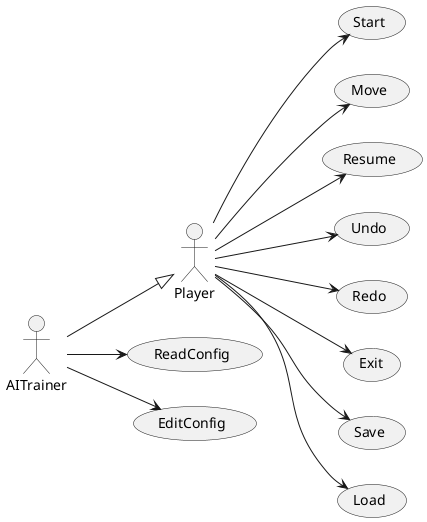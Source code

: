 @startuml UseCases
left to right direction
actor Player
actor AITrainer

AITrainer -down-|> Player

usecase Start
usecase Move
usecase Resume
usecase Undo
usecase Redo
usecase Exit
usecase Save
usecase Load

usecase ReadConfig
usecase EditConfig

Player --> Start
Player --> Move
Player --> Undo
Player --> Redo
Player --> Exit
Player --> Save
Player --> Resume
Player --> Load

AITrainer --> ReadConfig
AITrainer --> EditConfig
@enduml